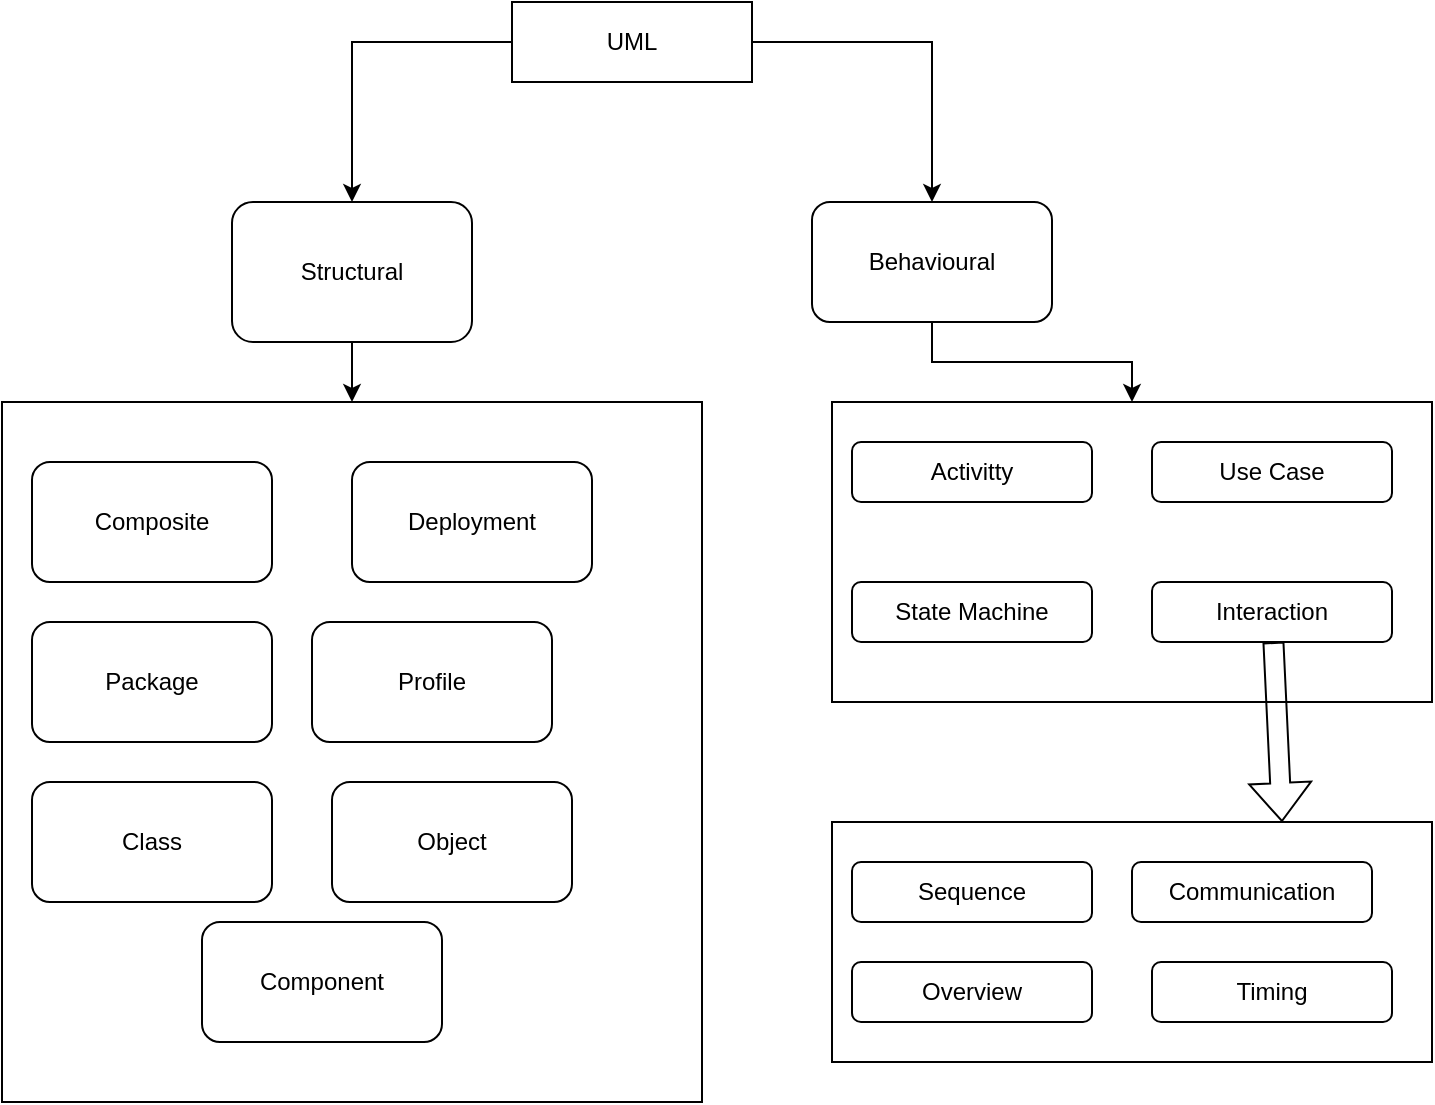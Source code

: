 <mxfile version="22.1.11" type="device">
  <diagram name="Page-1" id="Fd7wJsUW1Adf4o_bY3tq">
    <mxGraphModel dx="5529" dy="559" grid="1" gridSize="10" guides="1" tooltips="1" connect="1" arrows="1" fold="1" page="1" pageScale="1" pageWidth="4681" pageHeight="3300" math="0" shadow="0">
      <root>
        <mxCell id="0" />
        <mxCell id="1" parent="0" />
        <mxCell id="3lWr6RkwiP7kn2Fs83Bu-13" style="edgeStyle=orthogonalEdgeStyle;rounded=0;orthogonalLoop=1;jettySize=auto;html=1;entryX=0.5;entryY=0;entryDx=0;entryDy=0;" edge="1" parent="1" source="3lWr6RkwiP7kn2Fs83Bu-1" target="3lWr6RkwiP7kn2Fs83Bu-2">
          <mxGeometry relative="1" as="geometry" />
        </mxCell>
        <mxCell id="3lWr6RkwiP7kn2Fs83Bu-14" style="edgeStyle=orthogonalEdgeStyle;rounded=0;orthogonalLoop=1;jettySize=auto;html=1;" edge="1" parent="1" source="3lWr6RkwiP7kn2Fs83Bu-1" target="3lWr6RkwiP7kn2Fs83Bu-3">
          <mxGeometry relative="1" as="geometry" />
        </mxCell>
        <mxCell id="3lWr6RkwiP7kn2Fs83Bu-1" value="UML" style="rounded=0;whiteSpace=wrap;html=1;" vertex="1" parent="1">
          <mxGeometry x="-1815" y="100" width="120" height="40" as="geometry" />
        </mxCell>
        <mxCell id="3lWr6RkwiP7kn2Fs83Bu-12" style="edgeStyle=orthogonalEdgeStyle;rounded=0;orthogonalLoop=1;jettySize=auto;html=1;" edge="1" parent="1" source="3lWr6RkwiP7kn2Fs83Bu-2" target="3lWr6RkwiP7kn2Fs83Bu-4">
          <mxGeometry relative="1" as="geometry" />
        </mxCell>
        <mxCell id="3lWr6RkwiP7kn2Fs83Bu-2" value="Structural" style="rounded=1;whiteSpace=wrap;html=1;" vertex="1" parent="1">
          <mxGeometry x="-1955" y="200" width="120" height="70" as="geometry" />
        </mxCell>
        <mxCell id="3lWr6RkwiP7kn2Fs83Bu-27" style="edgeStyle=orthogonalEdgeStyle;rounded=0;orthogonalLoop=1;jettySize=auto;html=1;entryX=0.5;entryY=0;entryDx=0;entryDy=0;" edge="1" parent="1" source="3lWr6RkwiP7kn2Fs83Bu-3" target="3lWr6RkwiP7kn2Fs83Bu-16">
          <mxGeometry relative="1" as="geometry" />
        </mxCell>
        <mxCell id="3lWr6RkwiP7kn2Fs83Bu-3" value="Behavioural" style="rounded=1;whiteSpace=wrap;html=1;" vertex="1" parent="1">
          <mxGeometry x="-1665" y="200" width="120" height="60" as="geometry" />
        </mxCell>
        <mxCell id="3lWr6RkwiP7kn2Fs83Bu-4" value="" style="whiteSpace=wrap;html=1;aspect=fixed;" vertex="1" parent="1">
          <mxGeometry x="-2070" y="300" width="350" height="350" as="geometry" />
        </mxCell>
        <mxCell id="3lWr6RkwiP7kn2Fs83Bu-5" value="Composite" style="rounded=1;whiteSpace=wrap;html=1;" vertex="1" parent="1">
          <mxGeometry x="-2055" y="330" width="120" height="60" as="geometry" />
        </mxCell>
        <mxCell id="3lWr6RkwiP7kn2Fs83Bu-6" value="Deployment" style="rounded=1;whiteSpace=wrap;html=1;" vertex="1" parent="1">
          <mxGeometry x="-1895" y="330" width="120" height="60" as="geometry" />
        </mxCell>
        <mxCell id="3lWr6RkwiP7kn2Fs83Bu-7" value="Package" style="rounded=1;whiteSpace=wrap;html=1;" vertex="1" parent="1">
          <mxGeometry x="-2055" y="410" width="120" height="60" as="geometry" />
        </mxCell>
        <mxCell id="3lWr6RkwiP7kn2Fs83Bu-8" value="Profile" style="rounded=1;whiteSpace=wrap;html=1;" vertex="1" parent="1">
          <mxGeometry x="-1915" y="410" width="120" height="60" as="geometry" />
        </mxCell>
        <mxCell id="3lWr6RkwiP7kn2Fs83Bu-9" value="Class" style="rounded=1;whiteSpace=wrap;html=1;" vertex="1" parent="1">
          <mxGeometry x="-2055" y="490" width="120" height="60" as="geometry" />
        </mxCell>
        <mxCell id="3lWr6RkwiP7kn2Fs83Bu-10" value="Object" style="rounded=1;whiteSpace=wrap;html=1;" vertex="1" parent="1">
          <mxGeometry x="-1905" y="490" width="120" height="60" as="geometry" />
        </mxCell>
        <mxCell id="3lWr6RkwiP7kn2Fs83Bu-11" value="Component" style="rounded=1;whiteSpace=wrap;html=1;" vertex="1" parent="1">
          <mxGeometry x="-1970" y="560" width="120" height="60" as="geometry" />
        </mxCell>
        <mxCell id="3lWr6RkwiP7kn2Fs83Bu-16" value="" style="rounded=0;whiteSpace=wrap;html=1;" vertex="1" parent="1">
          <mxGeometry x="-1655" y="300" width="300" height="150" as="geometry" />
        </mxCell>
        <mxCell id="3lWr6RkwiP7kn2Fs83Bu-17" value="Activitty" style="rounded=1;whiteSpace=wrap;html=1;" vertex="1" parent="1">
          <mxGeometry x="-1645" y="320" width="120" height="30" as="geometry" />
        </mxCell>
        <mxCell id="3lWr6RkwiP7kn2Fs83Bu-18" value="Use Case" style="rounded=1;whiteSpace=wrap;html=1;" vertex="1" parent="1">
          <mxGeometry x="-1495" y="320" width="120" height="30" as="geometry" />
        </mxCell>
        <mxCell id="3lWr6RkwiP7kn2Fs83Bu-19" value="State Machine" style="rounded=1;whiteSpace=wrap;html=1;" vertex="1" parent="1">
          <mxGeometry x="-1645" y="390" width="120" height="30" as="geometry" />
        </mxCell>
        <mxCell id="3lWr6RkwiP7kn2Fs83Bu-20" value="Interaction" style="rounded=1;whiteSpace=wrap;html=1;" vertex="1" parent="1">
          <mxGeometry x="-1495" y="390" width="120" height="30" as="geometry" />
        </mxCell>
        <mxCell id="3lWr6RkwiP7kn2Fs83Bu-21" value="" style="rounded=0;whiteSpace=wrap;html=1;" vertex="1" parent="1">
          <mxGeometry x="-1655" y="510" width="300" height="120" as="geometry" />
        </mxCell>
        <mxCell id="3lWr6RkwiP7kn2Fs83Bu-22" value="" style="shape=flexArrow;endArrow=classic;html=1;rounded=0;entryX=0.75;entryY=0;entryDx=0;entryDy=0;" edge="1" parent="1" source="3lWr6RkwiP7kn2Fs83Bu-20" target="3lWr6RkwiP7kn2Fs83Bu-21">
          <mxGeometry width="50" height="50" relative="1" as="geometry">
            <mxPoint x="-1675" y="610" as="sourcePoint" />
            <mxPoint x="-1625" y="560" as="targetPoint" />
          </mxGeometry>
        </mxCell>
        <mxCell id="3lWr6RkwiP7kn2Fs83Bu-23" value="Sequence" style="rounded=1;whiteSpace=wrap;html=1;" vertex="1" parent="1">
          <mxGeometry x="-1645" y="530" width="120" height="30" as="geometry" />
        </mxCell>
        <mxCell id="3lWr6RkwiP7kn2Fs83Bu-24" value="Communication" style="rounded=1;whiteSpace=wrap;html=1;" vertex="1" parent="1">
          <mxGeometry x="-1505" y="530" width="120" height="30" as="geometry" />
        </mxCell>
        <mxCell id="3lWr6RkwiP7kn2Fs83Bu-25" value="Overview" style="rounded=1;whiteSpace=wrap;html=1;" vertex="1" parent="1">
          <mxGeometry x="-1645" y="580" width="120" height="30" as="geometry" />
        </mxCell>
        <mxCell id="3lWr6RkwiP7kn2Fs83Bu-26" value="Timing" style="rounded=1;whiteSpace=wrap;html=1;" vertex="1" parent="1">
          <mxGeometry x="-1495" y="580" width="120" height="30" as="geometry" />
        </mxCell>
      </root>
    </mxGraphModel>
  </diagram>
</mxfile>
